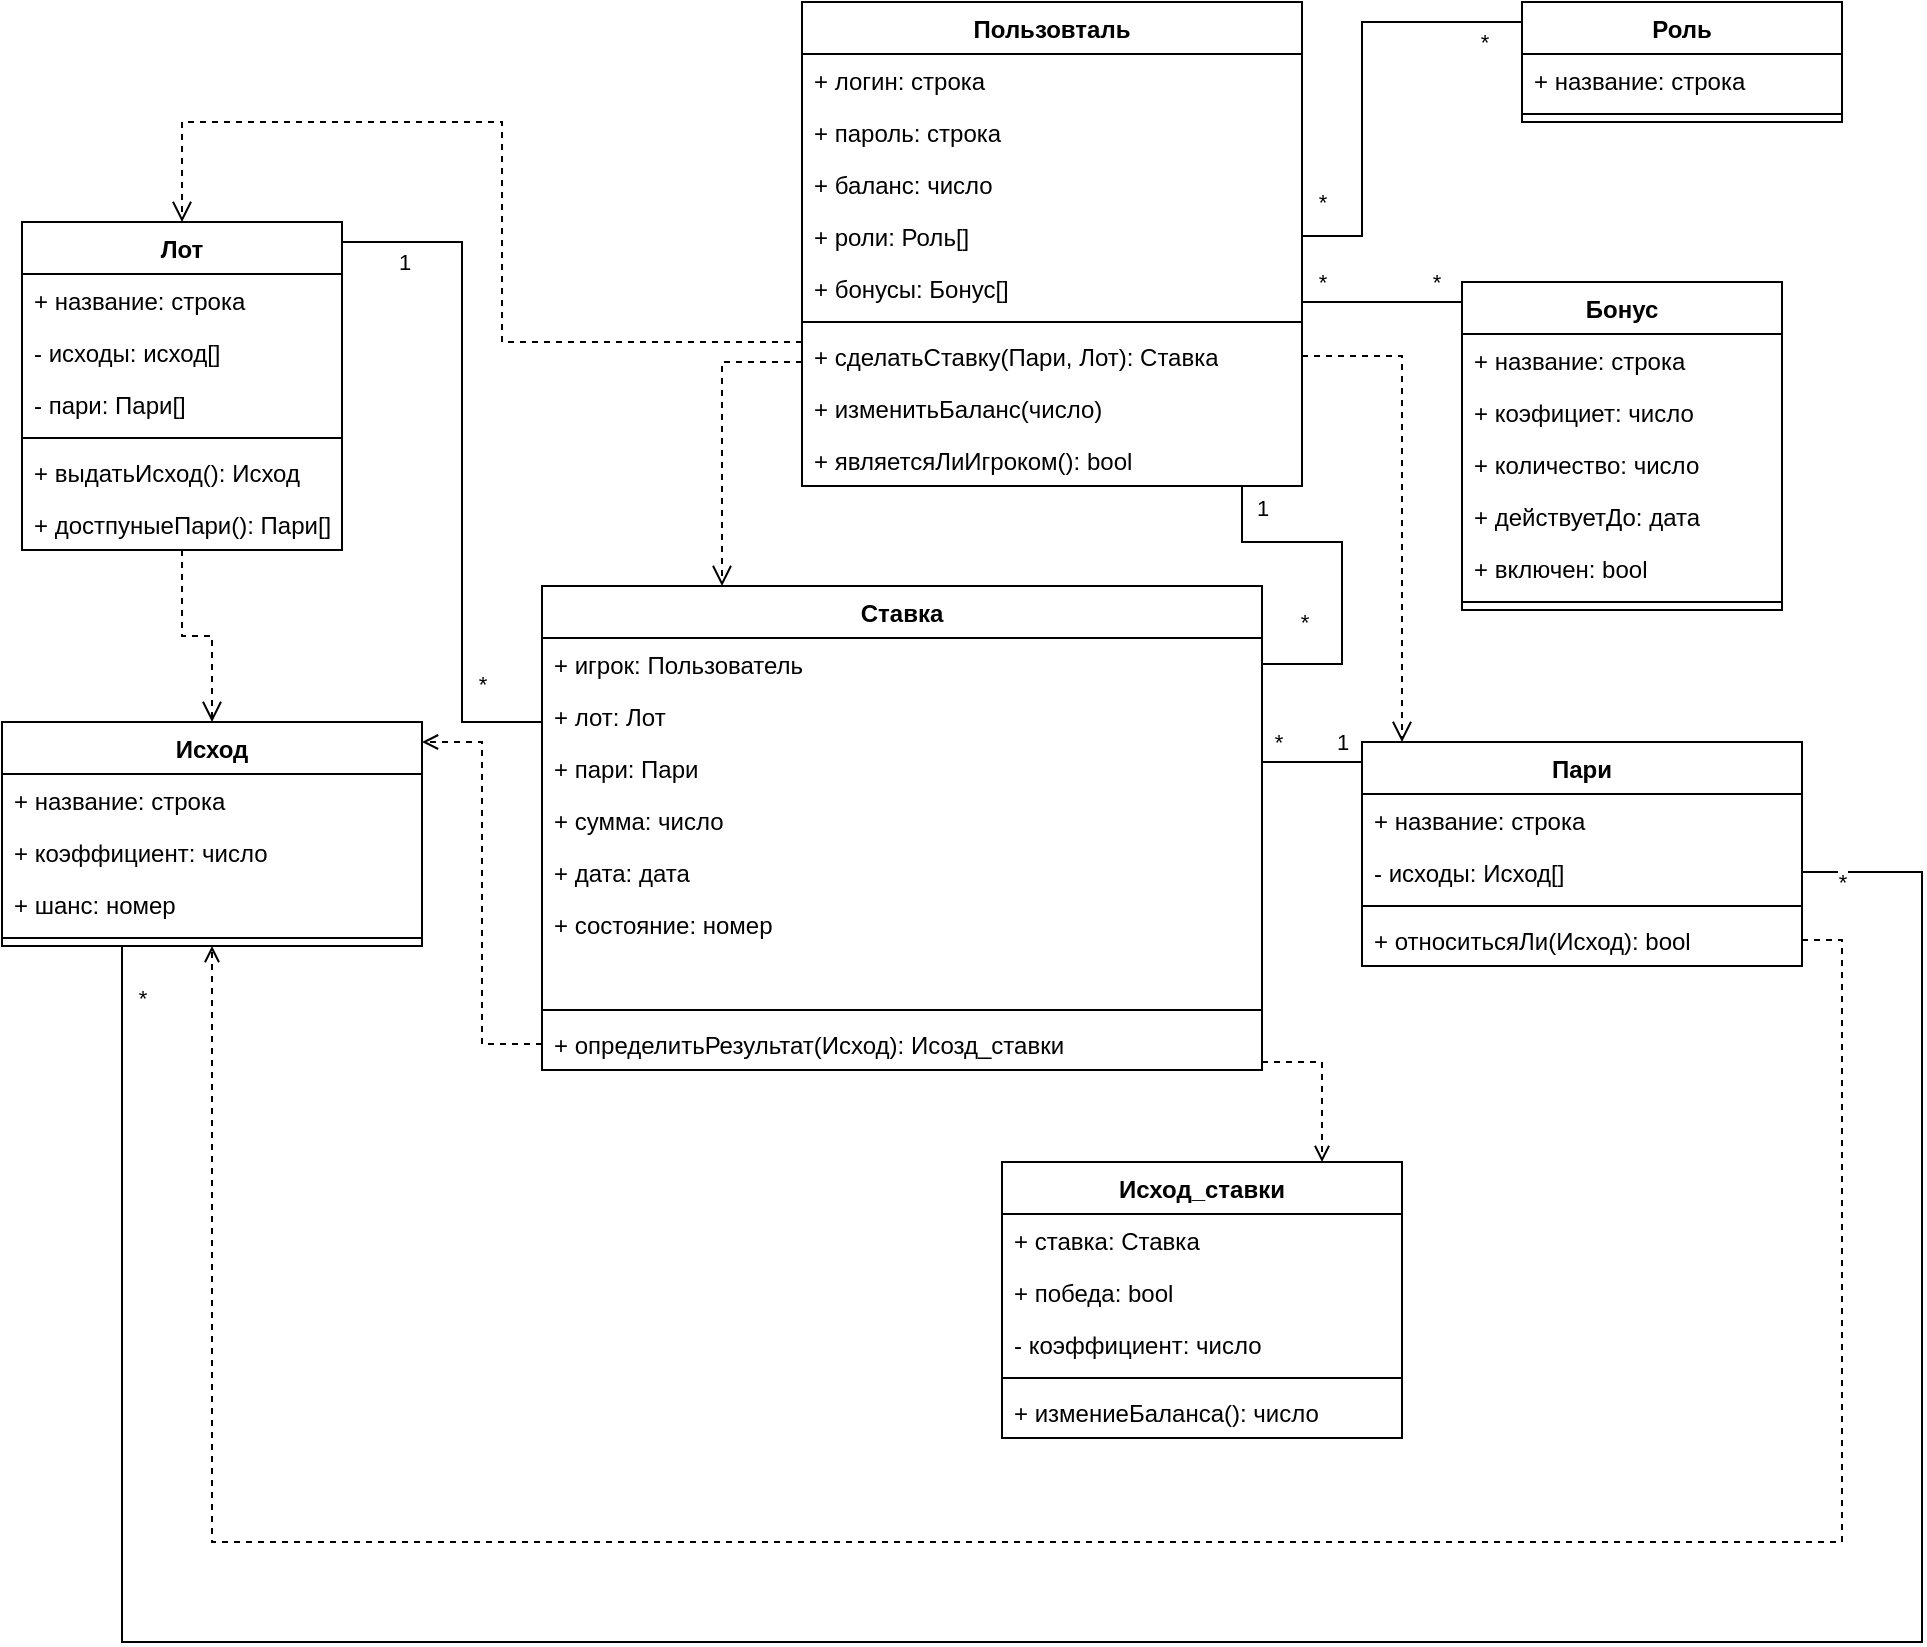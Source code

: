 <mxfile version="21.3.7" type="device">
  <diagram name="Страница 1" id="Vx3QZ-h_ieIK0PURBsIh">
    <mxGraphModel dx="1687" dy="2080" grid="1" gridSize="10" guides="1" tooltips="1" connect="1" arrows="1" fold="1" page="1" pageScale="1" pageWidth="827" pageHeight="1169" math="0" shadow="0">
      <root>
        <mxCell id="0" />
        <mxCell id="1" parent="0" />
        <mxCell id="TfH3fV2TuEvvbLqG832e-1" value="Лот" style="swimlane;fontStyle=1;align=center;verticalAlign=top;childLayout=stackLayout;horizontal=1;startSize=26;horizontalStack=0;resizeParent=1;resizeParentMax=0;resizeLast=0;collapsible=1;marginBottom=0;whiteSpace=wrap;html=1;" vertex="1" parent="1">
          <mxGeometry x="30" y="-20" width="160" height="164" as="geometry" />
        </mxCell>
        <mxCell id="TfH3fV2TuEvvbLqG832e-33" value="+ название: строка" style="text;strokeColor=none;fillColor=none;align=left;verticalAlign=top;spacingLeft=4;spacingRight=4;overflow=hidden;rotatable=0;points=[[0,0.5],[1,0.5]];portConstraint=eastwest;whiteSpace=wrap;html=1;" vertex="1" parent="TfH3fV2TuEvvbLqG832e-1">
          <mxGeometry y="26" width="160" height="26" as="geometry" />
        </mxCell>
        <mxCell id="TfH3fV2TuEvvbLqG832e-57" value="- исходы: исход[]" style="text;strokeColor=none;fillColor=none;align=left;verticalAlign=top;spacingLeft=4;spacingRight=4;overflow=hidden;rotatable=0;points=[[0,0.5],[1,0.5]];portConstraint=eastwest;whiteSpace=wrap;html=1;" vertex="1" parent="TfH3fV2TuEvvbLqG832e-1">
          <mxGeometry y="52" width="160" height="26" as="geometry" />
        </mxCell>
        <mxCell id="TfH3fV2TuEvvbLqG832e-56" value="- пари: Пари[]" style="text;strokeColor=none;fillColor=none;align=left;verticalAlign=top;spacingLeft=4;spacingRight=4;overflow=hidden;rotatable=0;points=[[0,0.5],[1,0.5]];portConstraint=eastwest;whiteSpace=wrap;html=1;" vertex="1" parent="TfH3fV2TuEvvbLqG832e-1">
          <mxGeometry y="78" width="160" height="26" as="geometry" />
        </mxCell>
        <mxCell id="TfH3fV2TuEvvbLqG832e-3" value="" style="line;strokeWidth=1;fillColor=none;align=left;verticalAlign=middle;spacingTop=-1;spacingLeft=3;spacingRight=3;rotatable=0;labelPosition=right;points=[];portConstraint=eastwest;strokeColor=inherit;" vertex="1" parent="TfH3fV2TuEvvbLqG832e-1">
          <mxGeometry y="104" width="160" height="8" as="geometry" />
        </mxCell>
        <mxCell id="TfH3fV2TuEvvbLqG832e-4" value="+ выдатьИсход(): Исход" style="text;strokeColor=none;fillColor=none;align=left;verticalAlign=top;spacingLeft=4;spacingRight=4;overflow=hidden;rotatable=0;points=[[0,0.5],[1,0.5]];portConstraint=eastwest;whiteSpace=wrap;html=1;" vertex="1" parent="TfH3fV2TuEvvbLqG832e-1">
          <mxGeometry y="112" width="160" height="26" as="geometry" />
        </mxCell>
        <mxCell id="TfH3fV2TuEvvbLqG832e-55" value="+ достпуныеПари(): Пари[]" style="text;strokeColor=none;fillColor=none;align=left;verticalAlign=top;spacingLeft=4;spacingRight=4;overflow=hidden;rotatable=0;points=[[0,0.5],[1,0.5]];portConstraint=eastwest;whiteSpace=wrap;html=1;" vertex="1" parent="TfH3fV2TuEvvbLqG832e-1">
          <mxGeometry y="138" width="160" height="26" as="geometry" />
        </mxCell>
        <mxCell id="TfH3fV2TuEvvbLqG832e-45" value="" style="edgeStyle=orthogonalEdgeStyle;rounded=0;orthogonalLoop=1;jettySize=auto;html=1;endArrow=none;endFill=0;" edge="1" parent="1" source="TfH3fV2TuEvvbLqG832e-43" target="TfH3fV2TuEvvbLqG832e-1">
          <mxGeometry relative="1" as="geometry">
            <Array as="points">
              <mxPoint x="250" y="230" />
              <mxPoint x="250" y="-10" />
            </Array>
          </mxGeometry>
        </mxCell>
        <mxCell id="TfH3fV2TuEvvbLqG832e-46" value="1" style="edgeLabel;html=1;align=center;verticalAlign=middle;resizable=0;points=[];" vertex="1" connectable="0" parent="TfH3fV2TuEvvbLqG832e-45">
          <mxGeometry x="0.88" y="2" relative="1" as="geometry">
            <mxPoint x="10" y="8" as="offset" />
          </mxGeometry>
        </mxCell>
        <mxCell id="TfH3fV2TuEvvbLqG832e-47" value="*" style="edgeLabel;html=1;align=center;verticalAlign=middle;resizable=0;points=[];" vertex="1" connectable="0" parent="TfH3fV2TuEvvbLqG832e-45">
          <mxGeometry x="-0.673" y="-2" relative="1" as="geometry">
            <mxPoint x="8" y="-4" as="offset" />
          </mxGeometry>
        </mxCell>
        <mxCell id="TfH3fV2TuEvvbLqG832e-5" value="Ставка" style="swimlane;fontStyle=1;align=center;verticalAlign=top;childLayout=stackLayout;horizontal=1;startSize=26;horizontalStack=0;resizeParent=1;resizeParentMax=0;resizeLast=0;collapsible=1;marginBottom=0;whiteSpace=wrap;html=1;" vertex="1" parent="1">
          <mxGeometry x="290" y="162" width="360" height="242" as="geometry" />
        </mxCell>
        <mxCell id="TfH3fV2TuEvvbLqG832e-6" value="+ игрок: Пользователь" style="text;strokeColor=none;fillColor=none;align=left;verticalAlign=top;spacingLeft=4;spacingRight=4;overflow=hidden;rotatable=0;points=[[0,0.5],[1,0.5]];portConstraint=eastwest;whiteSpace=wrap;html=1;" vertex="1" parent="TfH3fV2TuEvvbLqG832e-5">
          <mxGeometry y="26" width="360" height="26" as="geometry" />
        </mxCell>
        <mxCell id="TfH3fV2TuEvvbLqG832e-43" value="+ лот: Лот" style="text;strokeColor=none;fillColor=none;align=left;verticalAlign=top;spacingLeft=4;spacingRight=4;overflow=hidden;rotatable=0;points=[[0,0.5],[1,0.5]];portConstraint=eastwest;whiteSpace=wrap;html=1;" vertex="1" parent="TfH3fV2TuEvvbLqG832e-5">
          <mxGeometry y="52" width="360" height="26" as="geometry" />
        </mxCell>
        <mxCell id="TfH3fV2TuEvvbLqG832e-44" value="+ пари: Пари" style="text;strokeColor=none;fillColor=none;align=left;verticalAlign=top;spacingLeft=4;spacingRight=4;overflow=hidden;rotatable=0;points=[[0,0.5],[1,0.5]];portConstraint=eastwest;whiteSpace=wrap;html=1;" vertex="1" parent="TfH3fV2TuEvvbLqG832e-5">
          <mxGeometry y="78" width="360" height="26" as="geometry" />
        </mxCell>
        <mxCell id="TfH3fV2TuEvvbLqG832e-42" value="+ сумма: число" style="text;strokeColor=none;fillColor=none;align=left;verticalAlign=top;spacingLeft=4;spacingRight=4;overflow=hidden;rotatable=0;points=[[0,0.5],[1,0.5]];portConstraint=eastwest;whiteSpace=wrap;html=1;" vertex="1" parent="TfH3fV2TuEvvbLqG832e-5">
          <mxGeometry y="104" width="360" height="26" as="geometry" />
        </mxCell>
        <mxCell id="TfH3fV2TuEvvbLqG832e-41" value="+ дата: дата" style="text;strokeColor=none;fillColor=none;align=left;verticalAlign=top;spacingLeft=4;spacingRight=4;overflow=hidden;rotatable=0;points=[[0,0.5],[1,0.5]];portConstraint=eastwest;whiteSpace=wrap;html=1;" vertex="1" parent="TfH3fV2TuEvvbLqG832e-5">
          <mxGeometry y="130" width="360" height="26" as="geometry" />
        </mxCell>
        <mxCell id="TfH3fV2TuEvvbLqG832e-40" value="+ состояние: номер" style="text;strokeColor=none;fillColor=none;align=left;verticalAlign=top;spacingLeft=4;spacingRight=4;overflow=hidden;rotatable=0;points=[[0,0.5],[1,0.5]];portConstraint=eastwest;whiteSpace=wrap;html=1;" vertex="1" parent="TfH3fV2TuEvvbLqG832e-5">
          <mxGeometry y="156" width="360" height="26" as="geometry" />
        </mxCell>
        <mxCell id="TfH3fV2TuEvvbLqG832e-38" style="text;strokeColor=none;fillColor=none;align=left;verticalAlign=top;spacingLeft=4;spacingRight=4;overflow=hidden;rotatable=0;points=[[0,0.5],[1,0.5]];portConstraint=eastwest;whiteSpace=wrap;html=1;" vertex="1" parent="TfH3fV2TuEvvbLqG832e-5">
          <mxGeometry y="182" width="360" height="26" as="geometry" />
        </mxCell>
        <mxCell id="TfH3fV2TuEvvbLqG832e-7" value="" style="line;strokeWidth=1;fillColor=none;align=left;verticalAlign=middle;spacingTop=-1;spacingLeft=3;spacingRight=3;rotatable=0;labelPosition=right;points=[];portConstraint=eastwest;strokeColor=inherit;" vertex="1" parent="TfH3fV2TuEvvbLqG832e-5">
          <mxGeometry y="208" width="360" height="8" as="geometry" />
        </mxCell>
        <mxCell id="TfH3fV2TuEvvbLqG832e-8" value="+ определитьРезультат(Исход): Исозд_ставки" style="text;strokeColor=none;fillColor=none;align=left;verticalAlign=top;spacingLeft=4;spacingRight=4;overflow=hidden;rotatable=0;points=[[0,0.5],[1,0.5]];portConstraint=eastwest;whiteSpace=wrap;html=1;" vertex="1" parent="TfH3fV2TuEvvbLqG832e-5">
          <mxGeometry y="216" width="360" height="26" as="geometry" />
        </mxCell>
        <mxCell id="TfH3fV2TuEvvbLqG832e-9" value="Исход" style="swimlane;fontStyle=1;align=center;verticalAlign=top;childLayout=stackLayout;horizontal=1;startSize=26;horizontalStack=0;resizeParent=1;resizeParentMax=0;resizeLast=0;collapsible=1;marginBottom=0;whiteSpace=wrap;html=1;" vertex="1" parent="1">
          <mxGeometry x="20" y="230" width="210" height="112" as="geometry" />
        </mxCell>
        <mxCell id="TfH3fV2TuEvvbLqG832e-36" value="+ название: строка&amp;nbsp;" style="text;strokeColor=none;fillColor=none;align=left;verticalAlign=top;spacingLeft=4;spacingRight=4;overflow=hidden;rotatable=0;points=[[0,0.5],[1,0.5]];portConstraint=eastwest;whiteSpace=wrap;html=1;" vertex="1" parent="TfH3fV2TuEvvbLqG832e-9">
          <mxGeometry y="26" width="210" height="26" as="geometry" />
        </mxCell>
        <mxCell id="TfH3fV2TuEvvbLqG832e-35" value="+ коэффициент: число" style="text;strokeColor=none;fillColor=none;align=left;verticalAlign=top;spacingLeft=4;spacingRight=4;overflow=hidden;rotatable=0;points=[[0,0.5],[1,0.5]];portConstraint=eastwest;whiteSpace=wrap;html=1;" vertex="1" parent="TfH3fV2TuEvvbLqG832e-9">
          <mxGeometry y="52" width="210" height="26" as="geometry" />
        </mxCell>
        <mxCell id="TfH3fV2TuEvvbLqG832e-34" value="+ шанс: номер" style="text;strokeColor=none;fillColor=none;align=left;verticalAlign=top;spacingLeft=4;spacingRight=4;overflow=hidden;rotatable=0;points=[[0,0.5],[1,0.5]];portConstraint=eastwest;whiteSpace=wrap;html=1;" vertex="1" parent="TfH3fV2TuEvvbLqG832e-9">
          <mxGeometry y="78" width="210" height="26" as="geometry" />
        </mxCell>
        <mxCell id="TfH3fV2TuEvvbLqG832e-11" value="" style="line;strokeWidth=1;fillColor=none;align=left;verticalAlign=middle;spacingTop=-1;spacingLeft=3;spacingRight=3;rotatable=0;labelPosition=right;points=[];portConstraint=eastwest;strokeColor=inherit;" vertex="1" parent="TfH3fV2TuEvvbLqG832e-9">
          <mxGeometry y="104" width="210" height="8" as="geometry" />
        </mxCell>
        <mxCell id="TfH3fV2TuEvvbLqG832e-13" value="Исход_ставки" style="swimlane;fontStyle=1;align=center;verticalAlign=top;childLayout=stackLayout;horizontal=1;startSize=26;horizontalStack=0;resizeParent=1;resizeParentMax=0;resizeLast=0;collapsible=1;marginBottom=0;whiteSpace=wrap;html=1;" vertex="1" parent="1">
          <mxGeometry x="520" y="450" width="200" height="138" as="geometry" />
        </mxCell>
        <mxCell id="TfH3fV2TuEvvbLqG832e-14" value="+ ставка: Ставка" style="text;strokeColor=none;fillColor=none;align=left;verticalAlign=top;spacingLeft=4;spacingRight=4;overflow=hidden;rotatable=0;points=[[0,0.5],[1,0.5]];portConstraint=eastwest;whiteSpace=wrap;html=1;" vertex="1" parent="TfH3fV2TuEvvbLqG832e-13">
          <mxGeometry y="26" width="200" height="26" as="geometry" />
        </mxCell>
        <mxCell id="TfH3fV2TuEvvbLqG832e-64" value="+ победа: bool" style="text;strokeColor=none;fillColor=none;align=left;verticalAlign=top;spacingLeft=4;spacingRight=4;overflow=hidden;rotatable=0;points=[[0,0.5],[1,0.5]];portConstraint=eastwest;whiteSpace=wrap;html=1;" vertex="1" parent="TfH3fV2TuEvvbLqG832e-13">
          <mxGeometry y="52" width="200" height="26" as="geometry" />
        </mxCell>
        <mxCell id="TfH3fV2TuEvvbLqG832e-63" value="- коэффициент: число" style="text;strokeColor=none;fillColor=none;align=left;verticalAlign=top;spacingLeft=4;spacingRight=4;overflow=hidden;rotatable=0;points=[[0,0.5],[1,0.5]];portConstraint=eastwest;whiteSpace=wrap;html=1;" vertex="1" parent="TfH3fV2TuEvvbLqG832e-13">
          <mxGeometry y="78" width="200" height="26" as="geometry" />
        </mxCell>
        <mxCell id="TfH3fV2TuEvvbLqG832e-15" value="" style="line;strokeWidth=1;fillColor=none;align=left;verticalAlign=middle;spacingTop=-1;spacingLeft=3;spacingRight=3;rotatable=0;labelPosition=right;points=[];portConstraint=eastwest;strokeColor=inherit;" vertex="1" parent="TfH3fV2TuEvvbLqG832e-13">
          <mxGeometry y="104" width="200" height="8" as="geometry" />
        </mxCell>
        <mxCell id="TfH3fV2TuEvvbLqG832e-16" value="+ измениеБаланса(): число" style="text;strokeColor=none;fillColor=none;align=left;verticalAlign=top;spacingLeft=4;spacingRight=4;overflow=hidden;rotatable=0;points=[[0,0.5],[1,0.5]];portConstraint=eastwest;whiteSpace=wrap;html=1;" vertex="1" parent="TfH3fV2TuEvvbLqG832e-13">
          <mxGeometry y="112" width="200" height="26" as="geometry" />
        </mxCell>
        <mxCell id="TfH3fV2TuEvvbLqG832e-17" value="Пари" style="swimlane;fontStyle=1;align=center;verticalAlign=top;childLayout=stackLayout;horizontal=1;startSize=26;horizontalStack=0;resizeParent=1;resizeParentMax=0;resizeLast=0;collapsible=1;marginBottom=0;whiteSpace=wrap;html=1;" vertex="1" parent="1">
          <mxGeometry x="700" y="240" width="220" height="112" as="geometry" />
        </mxCell>
        <mxCell id="TfH3fV2TuEvvbLqG832e-18" value="+ название: строка" style="text;strokeColor=none;fillColor=none;align=left;verticalAlign=top;spacingLeft=4;spacingRight=4;overflow=hidden;rotatable=0;points=[[0,0.5],[1,0.5]];portConstraint=eastwest;whiteSpace=wrap;html=1;" vertex="1" parent="TfH3fV2TuEvvbLqG832e-17">
          <mxGeometry y="26" width="220" height="26" as="geometry" />
        </mxCell>
        <mxCell id="TfH3fV2TuEvvbLqG832e-62" value="- исходы: Исход[]" style="text;strokeColor=none;fillColor=none;align=left;verticalAlign=top;spacingLeft=4;spacingRight=4;overflow=hidden;rotatable=0;points=[[0,0.5],[1,0.5]];portConstraint=eastwest;whiteSpace=wrap;html=1;" vertex="1" parent="TfH3fV2TuEvvbLqG832e-17">
          <mxGeometry y="52" width="220" height="26" as="geometry" />
        </mxCell>
        <mxCell id="TfH3fV2TuEvvbLqG832e-19" value="" style="line;strokeWidth=1;fillColor=none;align=left;verticalAlign=middle;spacingTop=-1;spacingLeft=3;spacingRight=3;rotatable=0;labelPosition=right;points=[];portConstraint=eastwest;strokeColor=inherit;" vertex="1" parent="TfH3fV2TuEvvbLqG832e-17">
          <mxGeometry y="78" width="220" height="8" as="geometry" />
        </mxCell>
        <mxCell id="TfH3fV2TuEvvbLqG832e-20" value="+ относитьсяЛи(Исход): bool" style="text;strokeColor=none;fillColor=none;align=left;verticalAlign=top;spacingLeft=4;spacingRight=4;overflow=hidden;rotatable=0;points=[[0,0.5],[1,0.5]];portConstraint=eastwest;whiteSpace=wrap;html=1;" vertex="1" parent="TfH3fV2TuEvvbLqG832e-17">
          <mxGeometry y="86" width="220" height="26" as="geometry" />
        </mxCell>
        <mxCell id="TfH3fV2TuEvvbLqG832e-21" value="Пользовталь" style="swimlane;fontStyle=1;align=center;verticalAlign=top;childLayout=stackLayout;horizontal=1;startSize=26;horizontalStack=0;resizeParent=1;resizeParentMax=0;resizeLast=0;collapsible=1;marginBottom=0;whiteSpace=wrap;html=1;" vertex="1" parent="1">
          <mxGeometry x="420" y="-130" width="250" height="242" as="geometry" />
        </mxCell>
        <mxCell id="TfH3fV2TuEvvbLqG832e-22" value="+ логин: строка" style="text;strokeColor=none;fillColor=none;align=left;verticalAlign=top;spacingLeft=4;spacingRight=4;overflow=hidden;rotatable=0;points=[[0,0.5],[1,0.5]];portConstraint=eastwest;whiteSpace=wrap;html=1;" vertex="1" parent="TfH3fV2TuEvvbLqG832e-21">
          <mxGeometry y="26" width="250" height="26" as="geometry" />
        </mxCell>
        <mxCell id="TfH3fV2TuEvvbLqG832e-52" value="+ пароль: строка" style="text;strokeColor=none;fillColor=none;align=left;verticalAlign=top;spacingLeft=4;spacingRight=4;overflow=hidden;rotatable=0;points=[[0,0.5],[1,0.5]];portConstraint=eastwest;whiteSpace=wrap;html=1;" vertex="1" parent="TfH3fV2TuEvvbLqG832e-21">
          <mxGeometry y="52" width="250" height="26" as="geometry" />
        </mxCell>
        <mxCell id="TfH3fV2TuEvvbLqG832e-50" value="+ баланс: число" style="text;strokeColor=none;fillColor=none;align=left;verticalAlign=top;spacingLeft=4;spacingRight=4;overflow=hidden;rotatable=0;points=[[0,0.5],[1,0.5]];portConstraint=eastwest;whiteSpace=wrap;html=1;" vertex="1" parent="TfH3fV2TuEvvbLqG832e-21">
          <mxGeometry y="78" width="250" height="26" as="geometry" />
        </mxCell>
        <mxCell id="TfH3fV2TuEvvbLqG832e-49" value="+ роли: Роль[]" style="text;strokeColor=none;fillColor=none;align=left;verticalAlign=top;spacingLeft=4;spacingRight=4;overflow=hidden;rotatable=0;points=[[0,0.5],[1,0.5]];portConstraint=eastwest;whiteSpace=wrap;html=1;" vertex="1" parent="TfH3fV2TuEvvbLqG832e-21">
          <mxGeometry y="104" width="250" height="26" as="geometry" />
        </mxCell>
        <mxCell id="TfH3fV2TuEvvbLqG832e-69" value="+ бонусы: Бонус[]" style="text;strokeColor=none;fillColor=none;align=left;verticalAlign=top;spacingLeft=4;spacingRight=4;overflow=hidden;rotatable=0;points=[[0,0.5],[1,0.5]];portConstraint=eastwest;whiteSpace=wrap;html=1;" vertex="1" parent="TfH3fV2TuEvvbLqG832e-21">
          <mxGeometry y="130" width="250" height="26" as="geometry" />
        </mxCell>
        <mxCell id="TfH3fV2TuEvvbLqG832e-23" value="" style="line;strokeWidth=1;fillColor=none;align=left;verticalAlign=middle;spacingTop=-1;spacingLeft=3;spacingRight=3;rotatable=0;labelPosition=right;points=[];portConstraint=eastwest;strokeColor=inherit;" vertex="1" parent="TfH3fV2TuEvvbLqG832e-21">
          <mxGeometry y="156" width="250" height="8" as="geometry" />
        </mxCell>
        <mxCell id="TfH3fV2TuEvvbLqG832e-24" value="+ сделатьСтавку(Пари, Лот): Ставка" style="text;strokeColor=none;fillColor=none;align=left;verticalAlign=top;spacingLeft=4;spacingRight=4;overflow=hidden;rotatable=0;points=[[0,0.5],[1,0.5]];portConstraint=eastwest;whiteSpace=wrap;html=1;" vertex="1" parent="TfH3fV2TuEvvbLqG832e-21">
          <mxGeometry y="164" width="250" height="26" as="geometry" />
        </mxCell>
        <mxCell id="TfH3fV2TuEvvbLqG832e-54" value="+ изменитьБаланс(число)" style="text;strokeColor=none;fillColor=none;align=left;verticalAlign=top;spacingLeft=4;spacingRight=4;overflow=hidden;rotatable=0;points=[[0,0.5],[1,0.5]];portConstraint=eastwest;whiteSpace=wrap;html=1;" vertex="1" parent="TfH3fV2TuEvvbLqG832e-21">
          <mxGeometry y="190" width="250" height="26" as="geometry" />
        </mxCell>
        <mxCell id="TfH3fV2TuEvvbLqG832e-53" value="+ являетсяЛиИгроком(): bool" style="text;strokeColor=none;fillColor=none;align=left;verticalAlign=top;spacingLeft=4;spacingRight=4;overflow=hidden;rotatable=0;points=[[0,0.5],[1,0.5]];portConstraint=eastwest;whiteSpace=wrap;html=1;" vertex="1" parent="TfH3fV2TuEvvbLqG832e-21">
          <mxGeometry y="216" width="250" height="26" as="geometry" />
        </mxCell>
        <mxCell id="TfH3fV2TuEvvbLqG832e-29" value="Бонус" style="swimlane;fontStyle=1;align=center;verticalAlign=top;childLayout=stackLayout;horizontal=1;startSize=26;horizontalStack=0;resizeParent=1;resizeParentMax=0;resizeLast=0;collapsible=1;marginBottom=0;whiteSpace=wrap;html=1;" vertex="1" parent="1">
          <mxGeometry x="750" y="10" width="160" height="164" as="geometry" />
        </mxCell>
        <mxCell id="TfH3fV2TuEvvbLqG832e-30" value="+ название: строка" style="text;strokeColor=none;fillColor=none;align=left;verticalAlign=top;spacingLeft=4;spacingRight=4;overflow=hidden;rotatable=0;points=[[0,0.5],[1,0.5]];portConstraint=eastwest;whiteSpace=wrap;html=1;" vertex="1" parent="TfH3fV2TuEvvbLqG832e-29">
          <mxGeometry y="26" width="160" height="26" as="geometry" />
        </mxCell>
        <mxCell id="TfH3fV2TuEvvbLqG832e-67" value="+ коэфициет: число" style="text;strokeColor=none;fillColor=none;align=left;verticalAlign=top;spacingLeft=4;spacingRight=4;overflow=hidden;rotatable=0;points=[[0,0.5],[1,0.5]];portConstraint=eastwest;whiteSpace=wrap;html=1;" vertex="1" parent="TfH3fV2TuEvvbLqG832e-29">
          <mxGeometry y="52" width="160" height="26" as="geometry" />
        </mxCell>
        <mxCell id="TfH3fV2TuEvvbLqG832e-66" value="+ количество: число" style="text;strokeColor=none;fillColor=none;align=left;verticalAlign=top;spacingLeft=4;spacingRight=4;overflow=hidden;rotatable=0;points=[[0,0.5],[1,0.5]];portConstraint=eastwest;whiteSpace=wrap;html=1;" vertex="1" parent="TfH3fV2TuEvvbLqG832e-29">
          <mxGeometry y="78" width="160" height="26" as="geometry" />
        </mxCell>
        <mxCell id="TfH3fV2TuEvvbLqG832e-65" value="+ действуетДо: дата" style="text;strokeColor=none;fillColor=none;align=left;verticalAlign=top;spacingLeft=4;spacingRight=4;overflow=hidden;rotatable=0;points=[[0,0.5],[1,0.5]];portConstraint=eastwest;whiteSpace=wrap;html=1;" vertex="1" parent="TfH3fV2TuEvvbLqG832e-29">
          <mxGeometry y="104" width="160" height="26" as="geometry" />
        </mxCell>
        <mxCell id="TfH3fV2TuEvvbLqG832e-68" value="+ включен: bool" style="text;strokeColor=none;fillColor=none;align=left;verticalAlign=top;spacingLeft=4;spacingRight=4;overflow=hidden;rotatable=0;points=[[0,0.5],[1,0.5]];portConstraint=eastwest;whiteSpace=wrap;html=1;" vertex="1" parent="TfH3fV2TuEvvbLqG832e-29">
          <mxGeometry y="130" width="160" height="26" as="geometry" />
        </mxCell>
        <mxCell id="TfH3fV2TuEvvbLqG832e-31" value="" style="line;strokeWidth=1;fillColor=none;align=left;verticalAlign=middle;spacingTop=-1;spacingLeft=3;spacingRight=3;rotatable=0;labelPosition=right;points=[];portConstraint=eastwest;strokeColor=inherit;" vertex="1" parent="TfH3fV2TuEvvbLqG832e-29">
          <mxGeometry y="156" width="160" height="8" as="geometry" />
        </mxCell>
        <mxCell id="TfH3fV2TuEvvbLqG832e-37" value="" style="html=1;verticalAlign=bottom;endArrow=open;dashed=1;endSize=8;edgeStyle=elbowEdgeStyle;elbow=vertical;curved=0;rounded=0;" edge="1" parent="1" source="TfH3fV2TuEvvbLqG832e-1" target="TfH3fV2TuEvvbLqG832e-9">
          <mxGeometry relative="1" as="geometry">
            <mxPoint x="155" y="230" as="sourcePoint" />
            <mxPoint x="75" y="230" as="targetPoint" />
          </mxGeometry>
        </mxCell>
        <mxCell id="TfH3fV2TuEvvbLqG832e-48" value="" style="edgeStyle=orthogonalEdgeStyle;rounded=0;orthogonalLoop=1;jettySize=auto;html=1;endArrow=open;endFill=0;dashed=1;" edge="1" parent="1" source="TfH3fV2TuEvvbLqG832e-8" target="TfH3fV2TuEvvbLqG832e-9">
          <mxGeometry relative="1" as="geometry">
            <Array as="points">
              <mxPoint x="260" y="391" />
              <mxPoint x="260" y="240" />
            </Array>
          </mxGeometry>
        </mxCell>
        <mxCell id="TfH3fV2TuEvvbLqG832e-58" value="Роль" style="swimlane;fontStyle=1;align=center;verticalAlign=top;childLayout=stackLayout;horizontal=1;startSize=26;horizontalStack=0;resizeParent=1;resizeParentMax=0;resizeLast=0;collapsible=1;marginBottom=0;whiteSpace=wrap;html=1;" vertex="1" parent="1">
          <mxGeometry x="780" y="-130" width="160" height="60" as="geometry" />
        </mxCell>
        <mxCell id="TfH3fV2TuEvvbLqG832e-59" value="+ название: строка" style="text;strokeColor=none;fillColor=none;align=left;verticalAlign=top;spacingLeft=4;spacingRight=4;overflow=hidden;rotatable=0;points=[[0,0.5],[1,0.5]];portConstraint=eastwest;whiteSpace=wrap;html=1;" vertex="1" parent="TfH3fV2TuEvvbLqG832e-58">
          <mxGeometry y="26" width="160" height="26" as="geometry" />
        </mxCell>
        <mxCell id="TfH3fV2TuEvvbLqG832e-60" value="" style="line;strokeWidth=1;fillColor=none;align=left;verticalAlign=middle;spacingTop=-1;spacingLeft=3;spacingRight=3;rotatable=0;labelPosition=right;points=[];portConstraint=eastwest;strokeColor=inherit;" vertex="1" parent="TfH3fV2TuEvvbLqG832e-58">
          <mxGeometry y="52" width="160" height="8" as="geometry" />
        </mxCell>
        <mxCell id="TfH3fV2TuEvvbLqG832e-70" value="" style="edgeStyle=orthogonalEdgeStyle;rounded=0;orthogonalLoop=1;jettySize=auto;html=1;endArrow=none;endFill=0;" edge="1" parent="1" source="TfH3fV2TuEvvbLqG832e-58" target="TfH3fV2TuEvvbLqG832e-49">
          <mxGeometry relative="1" as="geometry">
            <mxPoint x="820" y="430" as="sourcePoint" />
            <mxPoint x="720" y="190" as="targetPoint" />
            <Array as="points">
              <mxPoint x="700" y="-120" />
              <mxPoint x="700" y="-13" />
            </Array>
          </mxGeometry>
        </mxCell>
        <mxCell id="TfH3fV2TuEvvbLqG832e-71" value="*" style="edgeLabel;html=1;align=center;verticalAlign=middle;resizable=0;points=[];" vertex="1" connectable="0" parent="TfH3fV2TuEvvbLqG832e-70">
          <mxGeometry x="0.88" y="2" relative="1" as="geometry">
            <mxPoint x="-3" y="-19" as="offset" />
          </mxGeometry>
        </mxCell>
        <mxCell id="TfH3fV2TuEvvbLqG832e-72" value="*" style="edgeLabel;html=1;align=center;verticalAlign=middle;resizable=0;points=[];" vertex="1" connectable="0" parent="TfH3fV2TuEvvbLqG832e-70">
          <mxGeometry x="-0.673" y="-2" relative="1" as="geometry">
            <mxPoint x="16" y="12" as="offset" />
          </mxGeometry>
        </mxCell>
        <mxCell id="TfH3fV2TuEvvbLqG832e-73" value="" style="edgeStyle=orthogonalEdgeStyle;rounded=0;orthogonalLoop=1;jettySize=auto;html=1;endArrow=none;endFill=0;" edge="1" parent="1" source="TfH3fV2TuEvvbLqG832e-29" target="TfH3fV2TuEvvbLqG832e-69">
          <mxGeometry relative="1" as="geometry">
            <mxPoint x="790" y="-110" as="sourcePoint" />
            <mxPoint x="680" y="-3" as="targetPoint" />
            <Array as="points">
              <mxPoint x="720" y="20" />
              <mxPoint x="720" y="20" />
            </Array>
          </mxGeometry>
        </mxCell>
        <mxCell id="TfH3fV2TuEvvbLqG832e-74" value="*" style="edgeLabel;html=1;align=center;verticalAlign=middle;resizable=0;points=[];" vertex="1" connectable="0" parent="TfH3fV2TuEvvbLqG832e-73">
          <mxGeometry x="0.88" y="2" relative="1" as="geometry">
            <mxPoint x="5" y="-12" as="offset" />
          </mxGeometry>
        </mxCell>
        <mxCell id="TfH3fV2TuEvvbLqG832e-75" value="*" style="edgeLabel;html=1;align=center;verticalAlign=middle;resizable=0;points=[];" vertex="1" connectable="0" parent="TfH3fV2TuEvvbLqG832e-73">
          <mxGeometry x="-0.673" y="-2" relative="1" as="geometry">
            <mxPoint y="-8" as="offset" />
          </mxGeometry>
        </mxCell>
        <mxCell id="TfH3fV2TuEvvbLqG832e-76" value="" style="html=1;verticalAlign=bottom;endArrow=open;dashed=1;endSize=8;elbow=vertical;rounded=0;edgeStyle=orthogonalEdgeStyle;" edge="1" parent="1" source="TfH3fV2TuEvvbLqG832e-24" target="TfH3fV2TuEvvbLqG832e-1">
          <mxGeometry relative="1" as="geometry">
            <mxPoint x="120" y="154" as="sourcePoint" />
            <mxPoint x="270" y="-70" as="targetPoint" />
            <Array as="points">
              <mxPoint x="270" y="40" />
              <mxPoint x="270" y="-70" />
              <mxPoint x="110" y="-70" />
            </Array>
          </mxGeometry>
        </mxCell>
        <mxCell id="TfH3fV2TuEvvbLqG832e-77" value="" style="html=1;verticalAlign=bottom;endArrow=open;dashed=1;endSize=8;elbow=vertical;rounded=0;edgeStyle=orthogonalEdgeStyle;" edge="1" parent="1" source="TfH3fV2TuEvvbLqG832e-24" target="TfH3fV2TuEvvbLqG832e-17">
          <mxGeometry relative="1" as="geometry">
            <mxPoint x="430" y="57" as="sourcePoint" />
            <mxPoint x="120" y="-10" as="targetPoint" />
            <Array as="points">
              <mxPoint x="720" y="47" />
            </Array>
          </mxGeometry>
        </mxCell>
        <mxCell id="TfH3fV2TuEvvbLqG832e-78" value="" style="html=1;verticalAlign=bottom;endArrow=open;dashed=1;endSize=8;elbow=vertical;rounded=0;edgeStyle=orthogonalEdgeStyle;" edge="1" parent="1" source="TfH3fV2TuEvvbLqG832e-24" target="TfH3fV2TuEvvbLqG832e-5">
          <mxGeometry relative="1" as="geometry">
            <mxPoint x="430" y="57" as="sourcePoint" />
            <mxPoint x="120" y="-10" as="targetPoint" />
            <Array as="points">
              <mxPoint x="380" y="50" />
            </Array>
          </mxGeometry>
        </mxCell>
        <mxCell id="TfH3fV2TuEvvbLqG832e-79" value="" style="edgeStyle=orthogonalEdgeStyle;rounded=0;orthogonalLoop=1;jettySize=auto;html=1;endArrow=none;endFill=0;" edge="1" parent="1" source="TfH3fV2TuEvvbLqG832e-6" target="TfH3fV2TuEvvbLqG832e-21">
          <mxGeometry relative="1" as="geometry">
            <mxPoint x="790" y="-110" as="sourcePoint" />
            <mxPoint x="680" y="-3" as="targetPoint" />
            <Array as="points">
              <mxPoint x="690" y="201" />
              <mxPoint x="690" y="140" />
              <mxPoint x="640" y="140" />
            </Array>
          </mxGeometry>
        </mxCell>
        <mxCell id="TfH3fV2TuEvvbLqG832e-80" value="1" style="edgeLabel;html=1;align=center;verticalAlign=middle;resizable=0;points=[];" vertex="1" connectable="0" parent="TfH3fV2TuEvvbLqG832e-79">
          <mxGeometry x="0.88" y="2" relative="1" as="geometry">
            <mxPoint x="12" as="offset" />
          </mxGeometry>
        </mxCell>
        <mxCell id="TfH3fV2TuEvvbLqG832e-81" value="*" style="edgeLabel;html=1;align=center;verticalAlign=middle;resizable=0;points=[];" vertex="1" connectable="0" parent="TfH3fV2TuEvvbLqG832e-79">
          <mxGeometry x="-0.673" y="-2" relative="1" as="geometry">
            <mxPoint x="-9" y="-23" as="offset" />
          </mxGeometry>
        </mxCell>
        <mxCell id="TfH3fV2TuEvvbLqG832e-82" value="" style="edgeStyle=orthogonalEdgeStyle;rounded=0;orthogonalLoop=1;jettySize=auto;html=1;endArrow=none;endFill=0;" edge="1" parent="1" source="TfH3fV2TuEvvbLqG832e-44" target="TfH3fV2TuEvvbLqG832e-17">
          <mxGeometry relative="1" as="geometry">
            <mxPoint x="660" y="211" as="sourcePoint" />
            <mxPoint x="650" y="122" as="targetPoint" />
            <Array as="points">
              <mxPoint x="690" y="250" />
              <mxPoint x="690" y="250" />
            </Array>
          </mxGeometry>
        </mxCell>
        <mxCell id="TfH3fV2TuEvvbLqG832e-83" value="1" style="edgeLabel;html=1;align=center;verticalAlign=middle;resizable=0;points=[];" vertex="1" connectable="0" parent="TfH3fV2TuEvvbLqG832e-82">
          <mxGeometry x="0.88" y="2" relative="1" as="geometry">
            <mxPoint x="-7" y="-8" as="offset" />
          </mxGeometry>
        </mxCell>
        <mxCell id="TfH3fV2TuEvvbLqG832e-84" value="*" style="edgeLabel;html=1;align=center;verticalAlign=middle;resizable=0;points=[];" vertex="1" connectable="0" parent="TfH3fV2TuEvvbLqG832e-82">
          <mxGeometry x="-0.673" y="-2" relative="1" as="geometry">
            <mxPoint y="-12" as="offset" />
          </mxGeometry>
        </mxCell>
        <mxCell id="TfH3fV2TuEvvbLqG832e-85" value="" style="edgeStyle=orthogonalEdgeStyle;rounded=0;orthogonalLoop=1;jettySize=auto;html=1;endArrow=open;endFill=0;dashed=1;" edge="1" parent="1" source="TfH3fV2TuEvvbLqG832e-8" target="TfH3fV2TuEvvbLqG832e-13">
          <mxGeometry relative="1" as="geometry">
            <mxPoint x="660" y="430" as="sourcePoint" />
            <mxPoint x="650" y="270" as="targetPoint" />
            <Array as="points">
              <mxPoint x="680" y="400" />
            </Array>
          </mxGeometry>
        </mxCell>
        <mxCell id="TfH3fV2TuEvvbLqG832e-87" value="" style="edgeStyle=orthogonalEdgeStyle;rounded=0;orthogonalLoop=1;jettySize=auto;html=1;endArrow=none;endFill=0;" edge="1" parent="1" source="TfH3fV2TuEvvbLqG832e-62" target="TfH3fV2TuEvvbLqG832e-9">
          <mxGeometry relative="1" as="geometry">
            <mxPoint x="830" y="519" as="sourcePoint" />
            <mxPoint x="820" y="430" as="targetPoint" />
            <Array as="points">
              <mxPoint x="980" y="305" />
              <mxPoint x="980" y="690" />
              <mxPoint x="80" y="690" />
            </Array>
          </mxGeometry>
        </mxCell>
        <mxCell id="TfH3fV2TuEvvbLqG832e-88" value="*" style="edgeLabel;html=1;align=center;verticalAlign=middle;resizable=0;points=[];" vertex="1" connectable="0" parent="TfH3fV2TuEvvbLqG832e-87">
          <mxGeometry x="0.88" y="2" relative="1" as="geometry">
            <mxPoint x="12" y="-76" as="offset" />
          </mxGeometry>
        </mxCell>
        <mxCell id="TfH3fV2TuEvvbLqG832e-89" value="*" style="edgeLabel;html=1;align=center;verticalAlign=middle;resizable=0;points=[];" vertex="1" connectable="0" parent="TfH3fV2TuEvvbLqG832e-87">
          <mxGeometry x="-0.673" y="-2" relative="1" as="geometry">
            <mxPoint x="-38" y="-212" as="offset" />
          </mxGeometry>
        </mxCell>
        <mxCell id="TfH3fV2TuEvvbLqG832e-90" value="" style="edgeStyle=orthogonalEdgeStyle;rounded=0;orthogonalLoop=1;jettySize=auto;html=1;endArrow=open;endFill=0;dashed=1;" edge="1" parent="1" source="TfH3fV2TuEvvbLqG832e-20" target="TfH3fV2TuEvvbLqG832e-9">
          <mxGeometry relative="1" as="geometry">
            <mxPoint x="660" y="410" as="sourcePoint" />
            <mxPoint x="690" y="490" as="targetPoint" />
            <Array as="points">
              <mxPoint x="940" y="339" />
              <mxPoint x="940" y="640" />
              <mxPoint x="125" y="640" />
            </Array>
          </mxGeometry>
        </mxCell>
      </root>
    </mxGraphModel>
  </diagram>
</mxfile>
